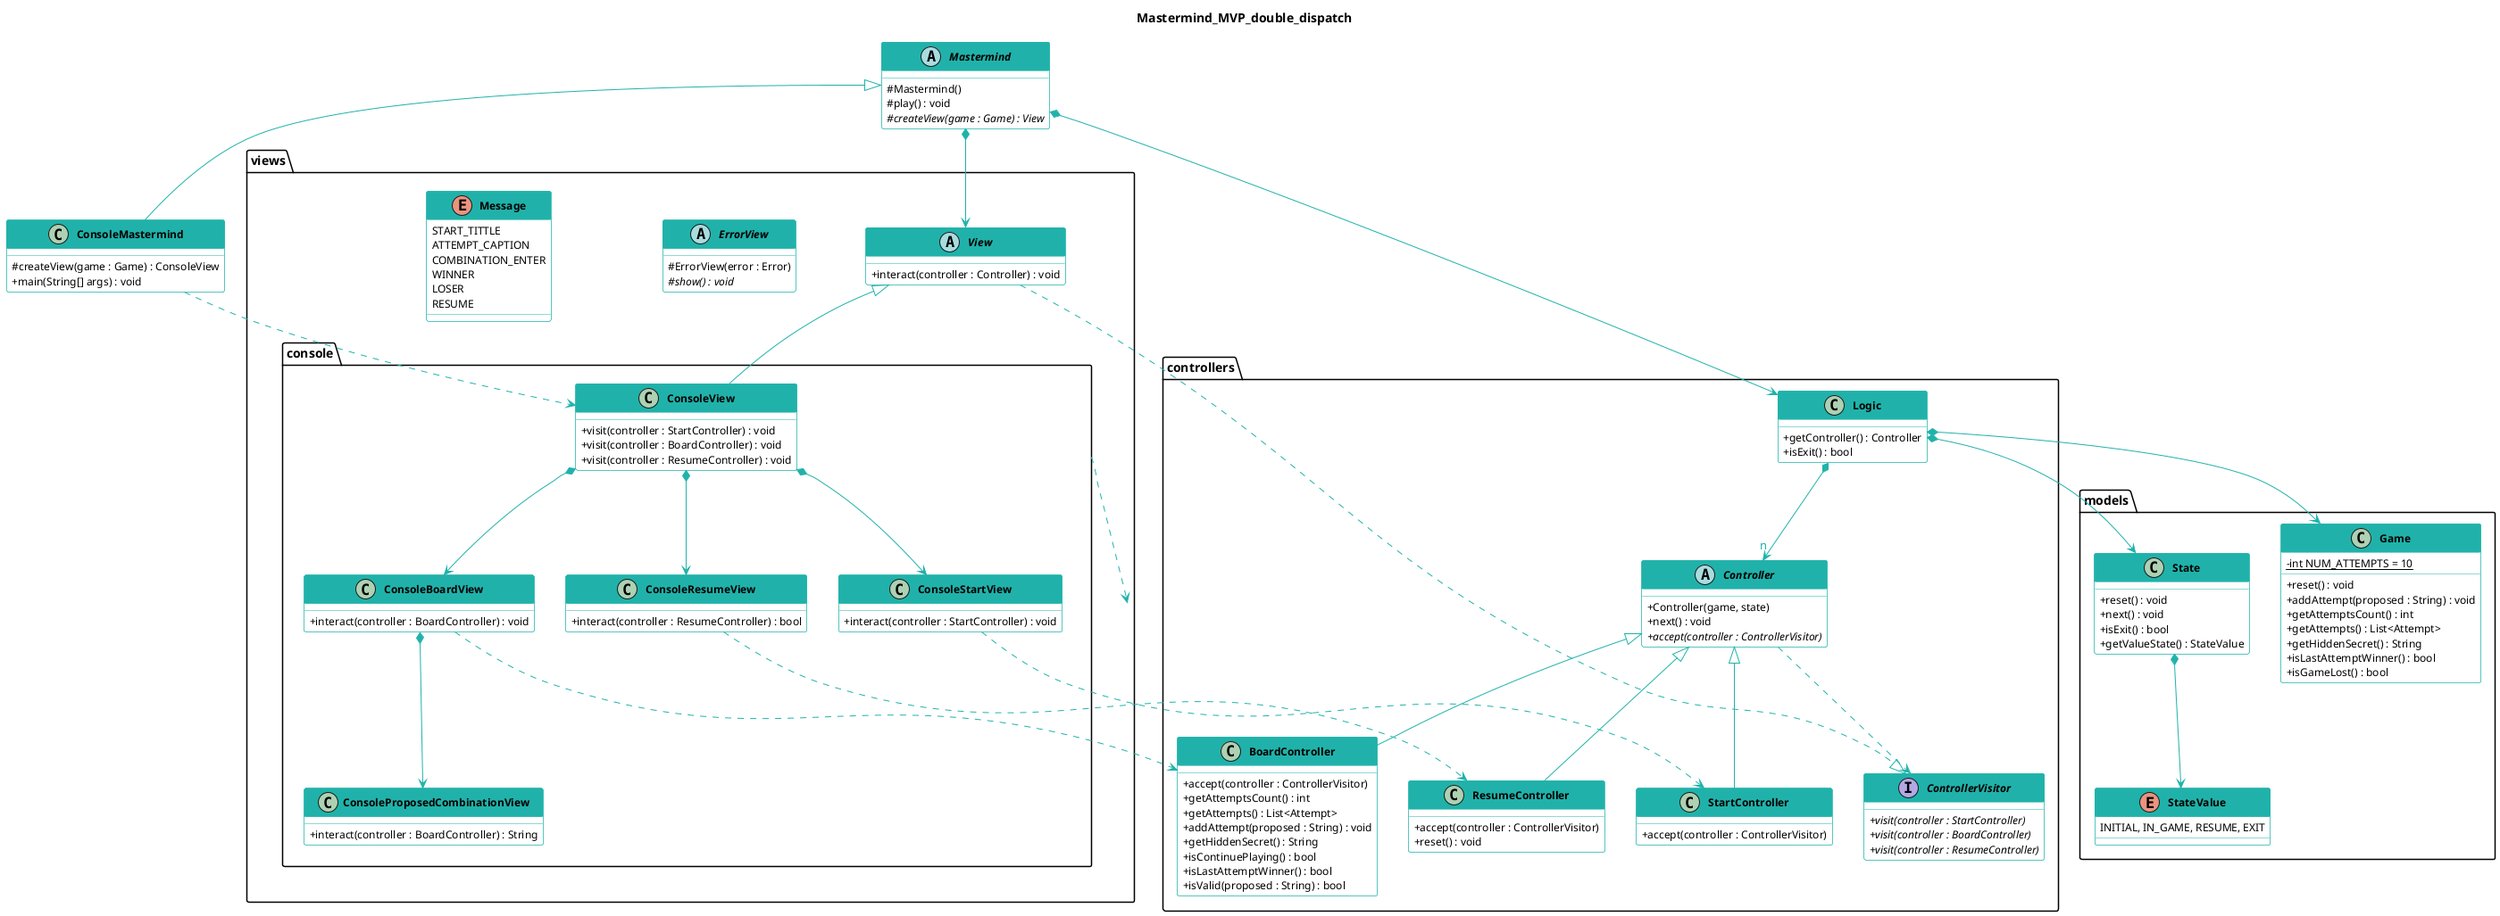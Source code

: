 @startuml Mastermind_MVP_double_dispatch

title Mastermind_MVP_double_dispatch


!define MAIN LightSeaGreen

skinparam Class {
	BackgroundColor	White
	BorderColor	MAIN
	FontName	Segoe UI
	FontSize	14
    FontStyle bold
    FontColor Black
	HeaderBackgroundColor MAIN
    ArrowColor MAIN
    ArrowFontColor MAIN

    AttributeFontSize 12
}
skinparam roundcorner 5
skinparam stereotypeCBackgroundColor White
skinparam stereotypeEBackgroundColor Red
skinparam stereotypeABackgroundColor Aqua
skinparam classAttributeIconSize 0

Mastermind *--> controllers.Logic
Mastermind *--> views.View

Mastermind ^-- ConsoleMastermind

ConsoleMastermind ..> views.console.ConsoleView

views.View ^-- views.console.ConsoleView
views.View ..^ controllers.ControllerVisitor


    abstract class Mastermind {
        #Mastermind()
        #play() : void
        #{abstract} createView(game : Game) : View
    }

    class ConsoleMastermind {
        #createView(game : Game) : ConsoleView
        +main(String[] args) : void
    }


namespace models{

    class Game{
        -{static} int NUM_ATTEMPTS = 10
        +reset() : void
        +addAttempt(proposed : String) : void
        +getAttemptsCount() : int
        +getAttempts() : List<Attempt>
        +getHiddenSecret() : String
        +isLastAttemptWinner() : bool
        +isGameLost() : bool
    }

    class State{
        +reset() : void
        +next() : void
        +isExit() : bool
        +getValueState() : StateValue
    }

    enum StateValue{
        INITIAL, IN_GAME, RESUME, EXIT
    }
}

namespace controllers{
    abstract class Controller{
        +Controller(game, state)
        +next() : void
        +{abstract} accept(controller : ControllerVisitor)
    }

    interface ControllerVisitor{
        +{abstract} visit(controller : StartController)
        +{abstract} visit(controller : BoardController)
        +{abstract} visit(controller : ResumeController)
    }

    class StartController{
        +accept(controller : ControllerVisitor)
    }

    class BoardController{
        +accept(controller : ControllerVisitor)
        +getAttemptsCount() : int
        +getAttempts() : List<Attempt>
        +addAttempt(proposed : String) : void
        +getHiddenSecret() : String
        +isContinuePlaying() : bool
        +isLastAttemptWinner() : bool
        +isValid(proposed : String) : bool
    }

    class ResumeController{
        +accept(controller : ControllerVisitor)
        +reset() : void
    }

    class Logic{
        +getController() : Controller
        +isExit() : bool
    }
}

namespace views{

    abstract class ErrorView{
        #ErrorView(error : Error)
        #{abstract}show() : void
    }

    abstract class View{
        +interact(controller : Controller) : void
    }

    enum Message{
        START_TITTLE
        ATTEMPT_CAPTION
        COMBINATION_ENTER
        WINNER
        LOSER
        RESUME
    }

    namespace console{
        class ConsoleView{
            +visit(controller : StartController) : void
            +visit(controller : BoardController) : void
            +visit(controller : ResumeController) : void
        }

        class ConsoleStartView{
            +interact(controller : StartController) : void
        }
        class ConsoleBoardView{
            +interact(controller : BoardController) : void
        }
        class ConsoleProposedCombinationView{
            +interact(controller : BoardController) : String
        }
        class ConsoleResumeView{
            +interact(controller : ResumeController) : bool
        }
    }
}

controllers.Logic *--> "n" controllers.Controller
controllers.Logic *--> models.Game
controllers.Logic *--> models.State

controllers.Controller ^-- controllers.StartController
controllers.Controller ^-- controllers.BoardController
controllers.Controller ^-- controllers.ResumeController
controllers.Controller ..> controllers.ControllerVisitor

views.console.ConsoleStartView ..> controllers.StartController
views.console.ConsoleBoardView ..> controllers.BoardController
views.console.ConsoleResumeView ..> controllers.ResumeController







views.console.ConsoleView *--> views.console.ConsoleStartView
views.console.ConsoleView *--> views.console.ConsoleBoardView
views.console.ConsoleView *--> views.console.ConsoleResumeView
views.console.ConsoleBoardView *--> views.console.ConsoleProposedCombinationView
views.console .down.> views





models.State *--> models.StateValue

@enduml